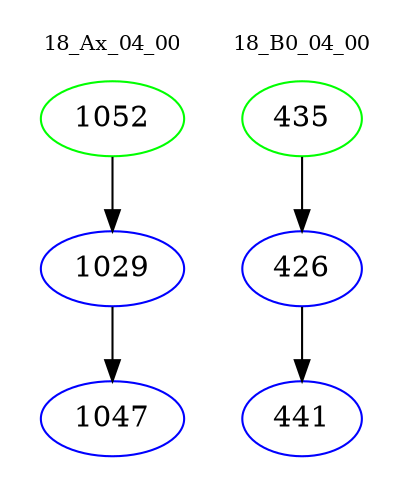 digraph{
subgraph cluster_0 {
color = white
label = "18_Ax_04_00";
fontsize=10;
T0_1052 [label="1052", color="green"]
T0_1052 -> T0_1029 [color="black"]
T0_1029 [label="1029", color="blue"]
T0_1029 -> T0_1047 [color="black"]
T0_1047 [label="1047", color="blue"]
}
subgraph cluster_1 {
color = white
label = "18_B0_04_00";
fontsize=10;
T1_435 [label="435", color="green"]
T1_435 -> T1_426 [color="black"]
T1_426 [label="426", color="blue"]
T1_426 -> T1_441 [color="black"]
T1_441 [label="441", color="blue"]
}
}

